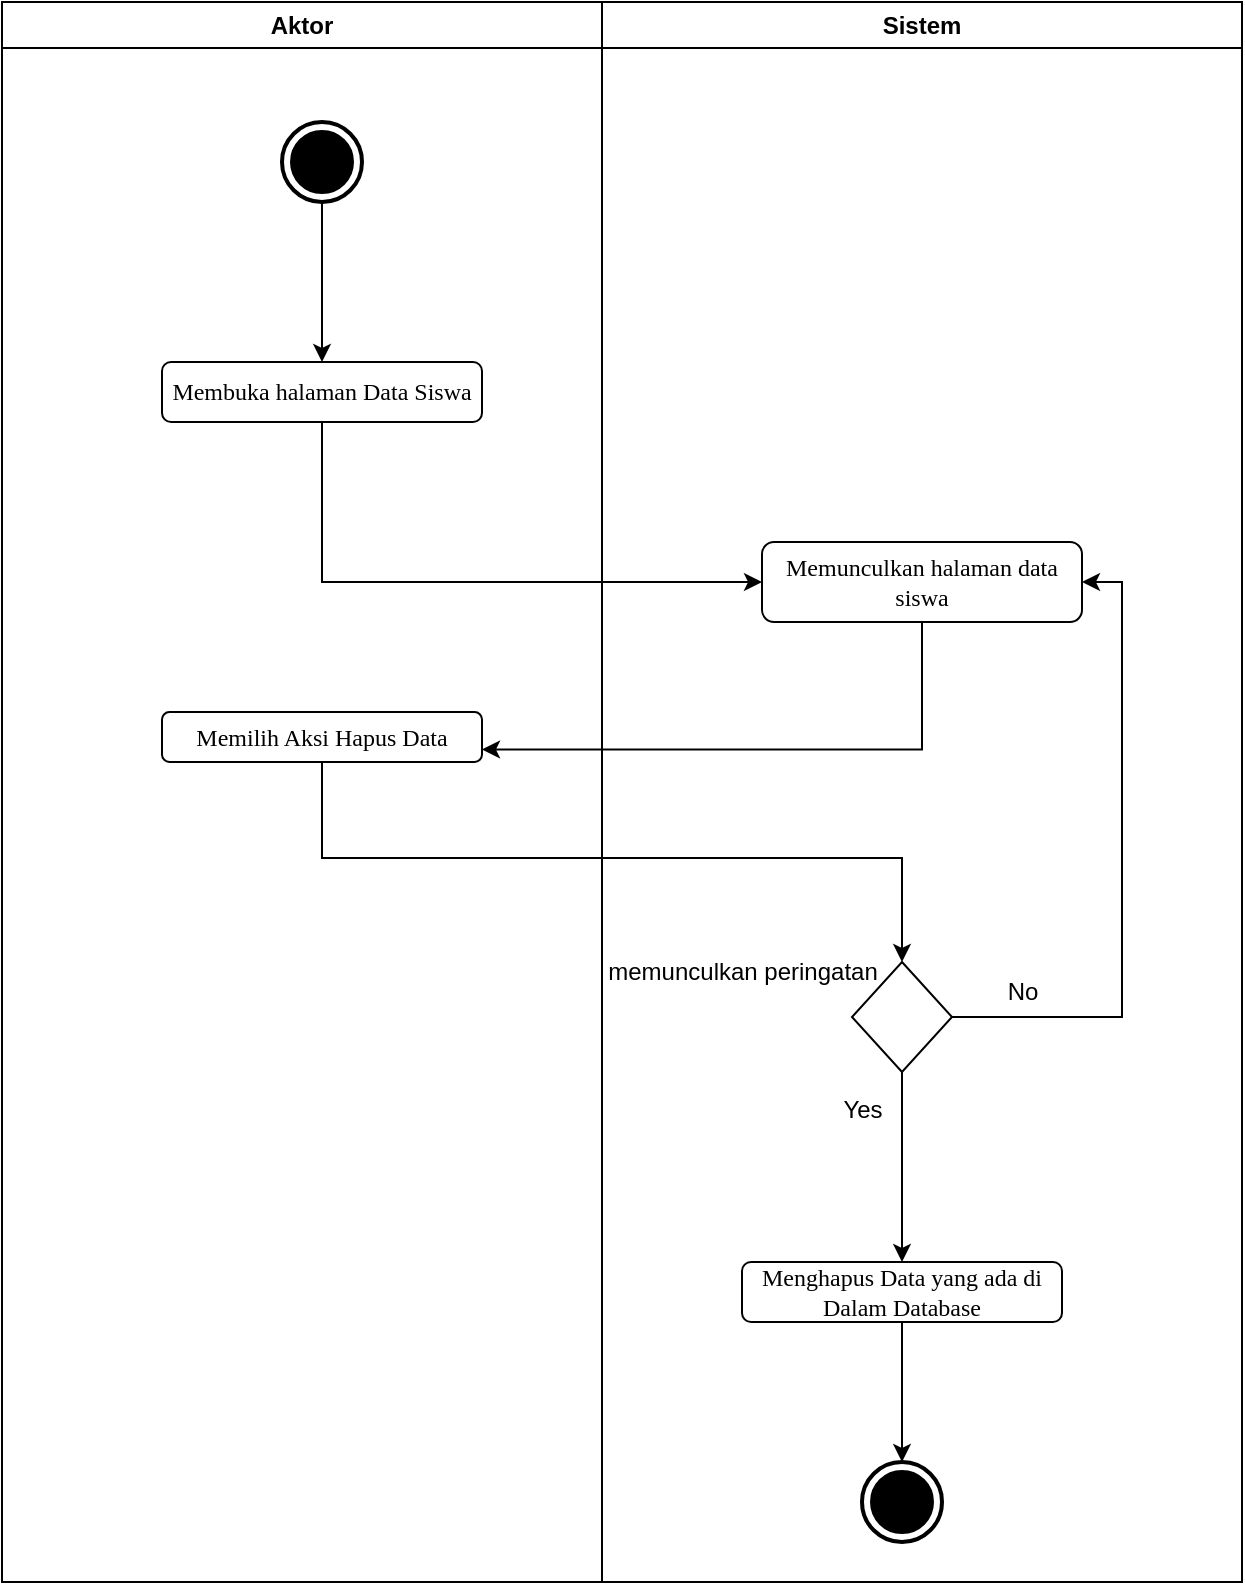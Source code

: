 <mxfile version="21.6.5" type="github">
  <diagram name="Halaman-1" id="ZFOqgwM3fYQp9kRPt5OD">
    <mxGraphModel dx="1154" dy="527" grid="1" gridSize="10" guides="1" tooltips="1" connect="1" arrows="1" fold="1" page="1" pageScale="1" pageWidth="827" pageHeight="1169" math="0" shadow="0">
      <root>
        <mxCell id="0" />
        <mxCell id="1" parent="0" />
        <mxCell id="PJy8uHQHKHchKXXyAfgP-1" value="Aktor" style="swimlane;whiteSpace=wrap;html=1;" vertex="1" parent="1">
          <mxGeometry x="80" y="60" width="300" height="790" as="geometry" />
        </mxCell>
        <mxCell id="PJy8uHQHKHchKXXyAfgP-2" style="edgeStyle=orthogonalEdgeStyle;rounded=0;orthogonalLoop=1;jettySize=auto;html=1;entryX=0.5;entryY=0;entryDx=0;entryDy=0;" edge="1" parent="PJy8uHQHKHchKXXyAfgP-1" source="PJy8uHQHKHchKXXyAfgP-3" target="PJy8uHQHKHchKXXyAfgP-4">
          <mxGeometry relative="1" as="geometry" />
        </mxCell>
        <mxCell id="PJy8uHQHKHchKXXyAfgP-3" value="" style="html=1;shape=mxgraph.sysml.actFinal;strokeWidth=2;verticalLabelPosition=bottom;verticalAlignment=top;" vertex="1" parent="PJy8uHQHKHchKXXyAfgP-1">
          <mxGeometry x="140" y="60" width="40" height="40" as="geometry" />
        </mxCell>
        <mxCell id="PJy8uHQHKHchKXXyAfgP-4" value="&lt;font face=&quot;Times New Roman&quot;&gt;Membuka halaman Data Siswa&lt;/font&gt;" style="shape=rect;html=1;rounded=1;whiteSpace=wrap;align=center;" vertex="1" parent="PJy8uHQHKHchKXXyAfgP-1">
          <mxGeometry x="80" y="180" width="160" height="30" as="geometry" />
        </mxCell>
        <mxCell id="PJy8uHQHKHchKXXyAfgP-5" value="&lt;font face=&quot;Times New Roman&quot;&gt;Memilih Aksi Hapus Data&lt;/font&gt;" style="shape=rect;html=1;rounded=1;whiteSpace=wrap;align=center;" vertex="1" parent="PJy8uHQHKHchKXXyAfgP-1">
          <mxGeometry x="80" y="355" width="160" height="25" as="geometry" />
        </mxCell>
        <mxCell id="PJy8uHQHKHchKXXyAfgP-9" value="Sistem" style="swimlane;whiteSpace=wrap;html=1;" vertex="1" parent="1">
          <mxGeometry x="380" y="60" width="320" height="790" as="geometry" />
        </mxCell>
        <mxCell id="PJy8uHQHKHchKXXyAfgP-10" value="&lt;font face=&quot;Times New Roman&quot;&gt;Memunculkan halaman data siswa&lt;/font&gt;" style="shape=rect;html=1;rounded=1;whiteSpace=wrap;align=center;" vertex="1" parent="PJy8uHQHKHchKXXyAfgP-9">
          <mxGeometry x="80" y="270" width="160" height="40" as="geometry" />
        </mxCell>
        <mxCell id="PJy8uHQHKHchKXXyAfgP-29" style="edgeStyle=orthogonalEdgeStyle;rounded=0;orthogonalLoop=1;jettySize=auto;html=1;entryX=0.5;entryY=0;entryDx=0;entryDy=0;" edge="1" parent="PJy8uHQHKHchKXXyAfgP-9" source="PJy8uHQHKHchKXXyAfgP-15" target="PJy8uHQHKHchKXXyAfgP-19">
          <mxGeometry relative="1" as="geometry" />
        </mxCell>
        <mxCell id="PJy8uHQHKHchKXXyAfgP-34" style="edgeStyle=orthogonalEdgeStyle;rounded=0;orthogonalLoop=1;jettySize=auto;html=1;entryX=1;entryY=0.5;entryDx=0;entryDy=0;" edge="1" parent="PJy8uHQHKHchKXXyAfgP-9" source="PJy8uHQHKHchKXXyAfgP-15" target="PJy8uHQHKHchKXXyAfgP-10">
          <mxGeometry relative="1" as="geometry">
            <Array as="points">
              <mxPoint x="260" y="508" />
              <mxPoint x="260" y="290" />
            </Array>
          </mxGeometry>
        </mxCell>
        <mxCell id="PJy8uHQHKHchKXXyAfgP-15" value="" style="rhombus;whiteSpace=wrap;html=1;" vertex="1" parent="PJy8uHQHKHchKXXyAfgP-9">
          <mxGeometry x="125" y="480" width="50" height="55" as="geometry" />
        </mxCell>
        <mxCell id="PJy8uHQHKHchKXXyAfgP-18" style="edgeStyle=orthogonalEdgeStyle;rounded=0;orthogonalLoop=1;jettySize=auto;html=1;entryX=0.5;entryY=0;entryDx=0;entryDy=0;entryPerimeter=0;" edge="1" parent="PJy8uHQHKHchKXXyAfgP-9" source="PJy8uHQHKHchKXXyAfgP-19" target="PJy8uHQHKHchKXXyAfgP-21">
          <mxGeometry relative="1" as="geometry" />
        </mxCell>
        <mxCell id="PJy8uHQHKHchKXXyAfgP-19" value="&lt;font face=&quot;Times New Roman&quot;&gt;Menghapus Data yang ada di Dalam Database&lt;/font&gt;" style="shape=rect;html=1;rounded=1;whiteSpace=wrap;align=center;" vertex="1" parent="PJy8uHQHKHchKXXyAfgP-9">
          <mxGeometry x="70" y="630" width="160" height="30" as="geometry" />
        </mxCell>
        <mxCell id="PJy8uHQHKHchKXXyAfgP-21" value="" style="html=1;shape=mxgraph.sysml.actFinal;strokeWidth=2;verticalLabelPosition=bottom;verticalAlignment=top;" vertex="1" parent="PJy8uHQHKHchKXXyAfgP-9">
          <mxGeometry x="130" y="730" width="40" height="40" as="geometry" />
        </mxCell>
        <mxCell id="PJy8uHQHKHchKXXyAfgP-31" value="memunculkan peringatan" style="text;html=1;align=center;verticalAlign=middle;resizable=0;points=[];autosize=1;strokeColor=none;fillColor=none;" vertex="1" parent="PJy8uHQHKHchKXXyAfgP-9">
          <mxGeometry x="-10" y="470" width="160" height="30" as="geometry" />
        </mxCell>
        <mxCell id="PJy8uHQHKHchKXXyAfgP-32" value="Yes" style="text;html=1;align=center;verticalAlign=middle;resizable=0;points=[];autosize=1;strokeColor=none;fillColor=none;" vertex="1" parent="PJy8uHQHKHchKXXyAfgP-9">
          <mxGeometry x="110" y="539" width="40" height="30" as="geometry" />
        </mxCell>
        <mxCell id="PJy8uHQHKHchKXXyAfgP-33" value="No" style="text;html=1;align=center;verticalAlign=middle;resizable=0;points=[];autosize=1;strokeColor=none;fillColor=none;" vertex="1" parent="PJy8uHQHKHchKXXyAfgP-9">
          <mxGeometry x="190" y="480" width="40" height="30" as="geometry" />
        </mxCell>
        <mxCell id="PJy8uHQHKHchKXXyAfgP-22" style="edgeStyle=orthogonalEdgeStyle;rounded=0;orthogonalLoop=1;jettySize=auto;html=1;entryX=0;entryY=0.5;entryDx=0;entryDy=0;" edge="1" parent="1" source="PJy8uHQHKHchKXXyAfgP-4" target="PJy8uHQHKHchKXXyAfgP-10">
          <mxGeometry relative="1" as="geometry">
            <Array as="points">
              <mxPoint x="240" y="350" />
            </Array>
          </mxGeometry>
        </mxCell>
        <mxCell id="PJy8uHQHKHchKXXyAfgP-24" style="edgeStyle=orthogonalEdgeStyle;rounded=0;orthogonalLoop=1;jettySize=auto;html=1;entryX=1;entryY=0.75;entryDx=0;entryDy=0;" edge="1" parent="1" source="PJy8uHQHKHchKXXyAfgP-10" target="PJy8uHQHKHchKXXyAfgP-5">
          <mxGeometry relative="1" as="geometry">
            <Array as="points">
              <mxPoint x="540" y="434" />
            </Array>
          </mxGeometry>
        </mxCell>
        <mxCell id="PJy8uHQHKHchKXXyAfgP-28" style="edgeStyle=orthogonalEdgeStyle;rounded=0;orthogonalLoop=1;jettySize=auto;html=1;entryX=0.5;entryY=0;entryDx=0;entryDy=0;" edge="1" parent="1" source="PJy8uHQHKHchKXXyAfgP-5" target="PJy8uHQHKHchKXXyAfgP-15">
          <mxGeometry relative="1" as="geometry">
            <Array as="points">
              <mxPoint x="240" y="488" />
              <mxPoint x="530" y="488" />
            </Array>
          </mxGeometry>
        </mxCell>
      </root>
    </mxGraphModel>
  </diagram>
</mxfile>
